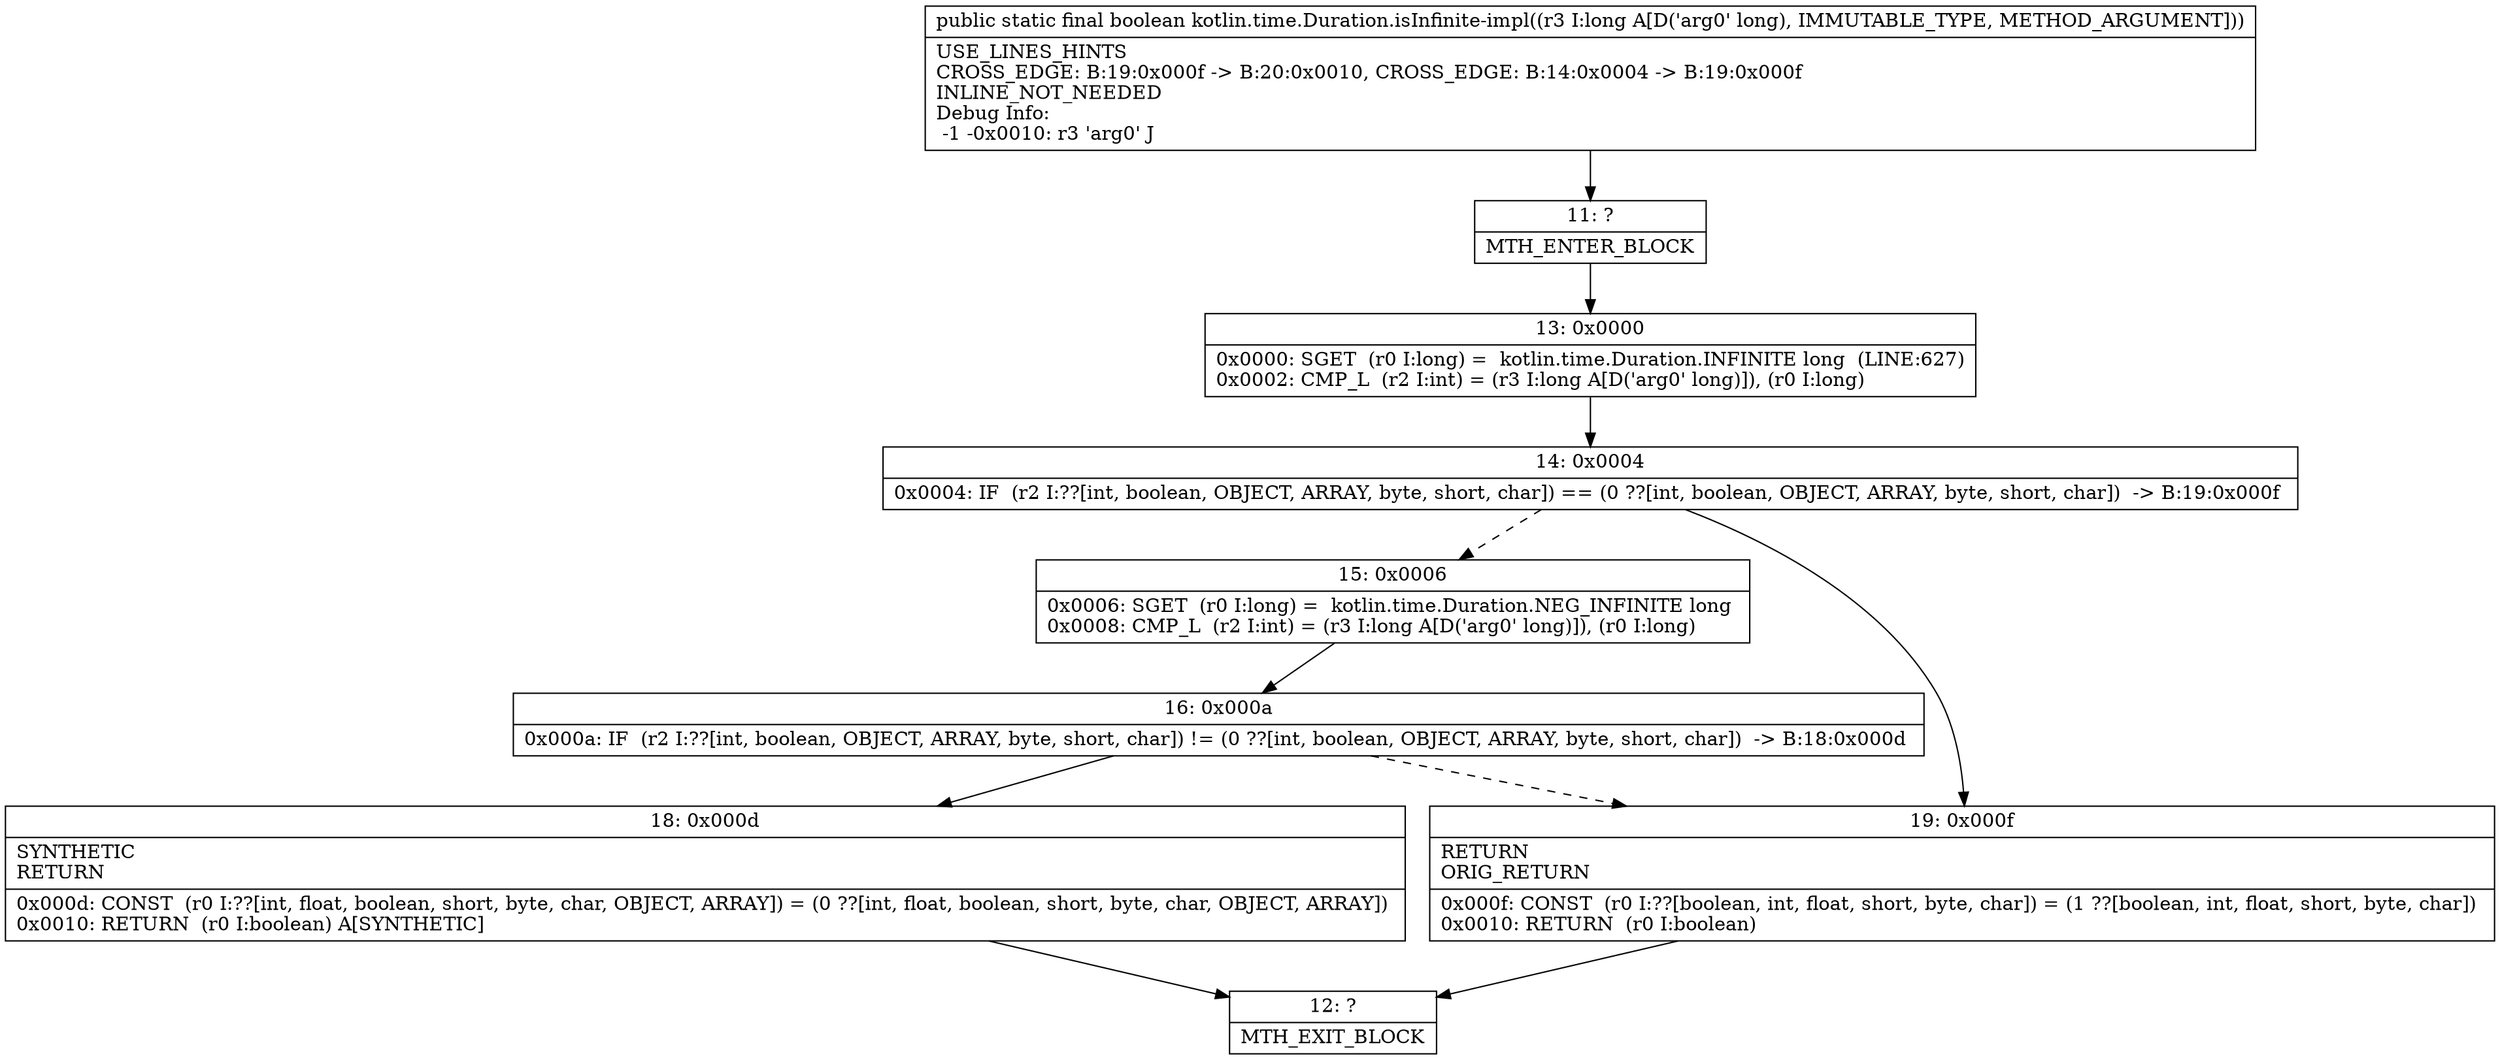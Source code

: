 digraph "CFG forkotlin.time.Duration.isInfinite\-impl(J)Z" {
Node_11 [shape=record,label="{11\:\ ?|MTH_ENTER_BLOCK\l}"];
Node_13 [shape=record,label="{13\:\ 0x0000|0x0000: SGET  (r0 I:long) =  kotlin.time.Duration.INFINITE long  (LINE:627)\l0x0002: CMP_L  (r2 I:int) = (r3 I:long A[D('arg0' long)]), (r0 I:long) \l}"];
Node_14 [shape=record,label="{14\:\ 0x0004|0x0004: IF  (r2 I:??[int, boolean, OBJECT, ARRAY, byte, short, char]) == (0 ??[int, boolean, OBJECT, ARRAY, byte, short, char])  \-\> B:19:0x000f \l}"];
Node_15 [shape=record,label="{15\:\ 0x0006|0x0006: SGET  (r0 I:long) =  kotlin.time.Duration.NEG_INFINITE long \l0x0008: CMP_L  (r2 I:int) = (r3 I:long A[D('arg0' long)]), (r0 I:long) \l}"];
Node_16 [shape=record,label="{16\:\ 0x000a|0x000a: IF  (r2 I:??[int, boolean, OBJECT, ARRAY, byte, short, char]) != (0 ??[int, boolean, OBJECT, ARRAY, byte, short, char])  \-\> B:18:0x000d \l}"];
Node_18 [shape=record,label="{18\:\ 0x000d|SYNTHETIC\lRETURN\l|0x000d: CONST  (r0 I:??[int, float, boolean, short, byte, char, OBJECT, ARRAY]) = (0 ??[int, float, boolean, short, byte, char, OBJECT, ARRAY]) \l0x0010: RETURN  (r0 I:boolean) A[SYNTHETIC]\l}"];
Node_12 [shape=record,label="{12\:\ ?|MTH_EXIT_BLOCK\l}"];
Node_19 [shape=record,label="{19\:\ 0x000f|RETURN\lORIG_RETURN\l|0x000f: CONST  (r0 I:??[boolean, int, float, short, byte, char]) = (1 ??[boolean, int, float, short, byte, char]) \l0x0010: RETURN  (r0 I:boolean) \l}"];
MethodNode[shape=record,label="{public static final boolean kotlin.time.Duration.isInfinite\-impl((r3 I:long A[D('arg0' long), IMMUTABLE_TYPE, METHOD_ARGUMENT]))  | USE_LINES_HINTS\lCROSS_EDGE: B:19:0x000f \-\> B:20:0x0010, CROSS_EDGE: B:14:0x0004 \-\> B:19:0x000f\lINLINE_NOT_NEEDED\lDebug Info:\l  \-1 \-0x0010: r3 'arg0' J\l}"];
MethodNode -> Node_11;Node_11 -> Node_13;
Node_13 -> Node_14;
Node_14 -> Node_15[style=dashed];
Node_14 -> Node_19;
Node_15 -> Node_16;
Node_16 -> Node_18;
Node_16 -> Node_19[style=dashed];
Node_18 -> Node_12;
Node_19 -> Node_12;
}

